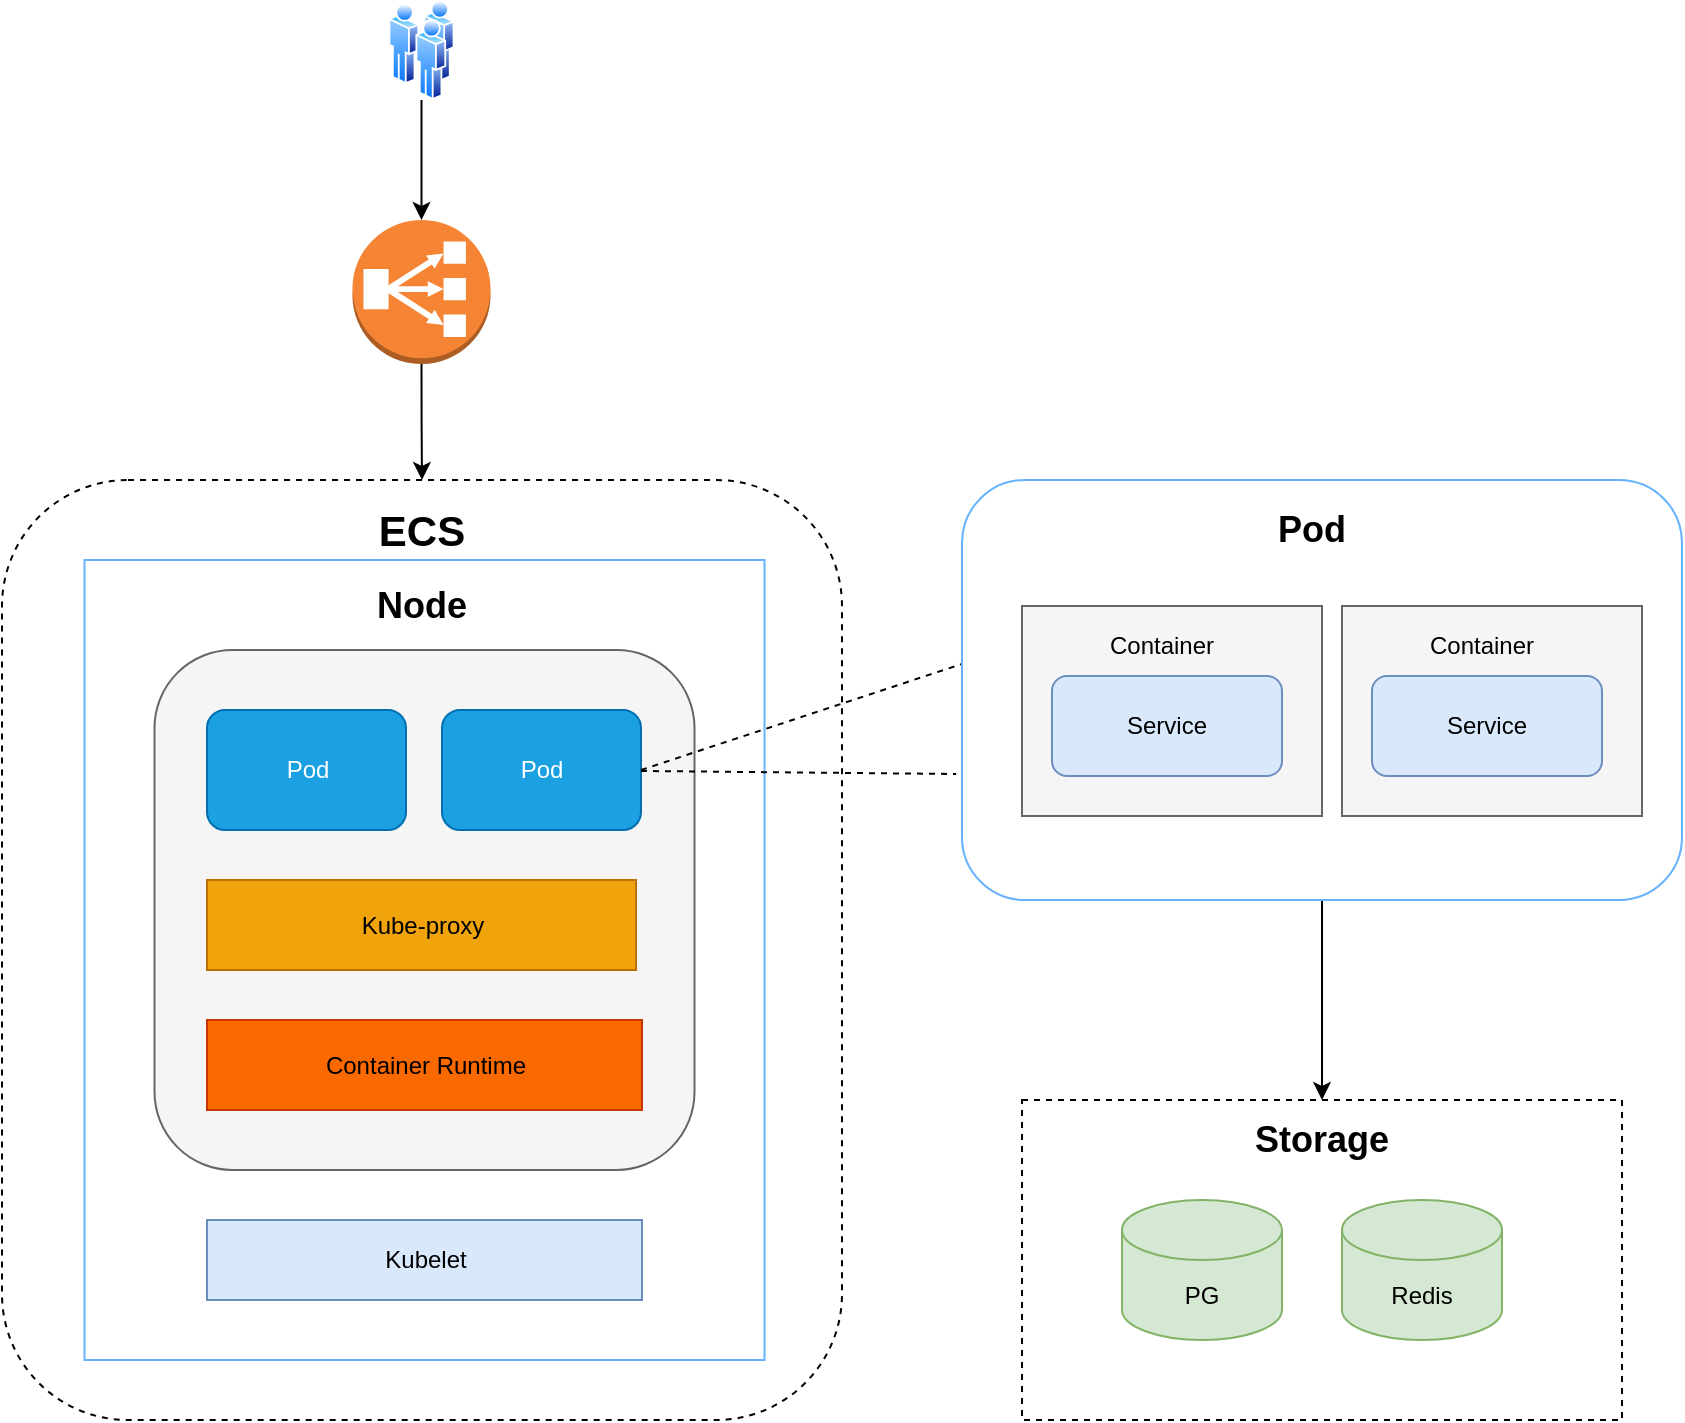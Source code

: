 <mxfile version="20.8.1" type="github">
  <diagram id="5WIHDxnv6xqtbwjojjQo" name="Page-1">
    <mxGraphModel dx="1434" dy="1718" grid="1" gridSize="10" guides="1" tooltips="1" connect="1" arrows="1" fold="1" page="1" pageScale="1" pageWidth="850" pageHeight="1100" math="0" shadow="0">
      <root>
        <mxCell id="0" />
        <mxCell id="1" parent="0" />
        <mxCell id="infSpyxQJ12MtSqTKsKa-49" value="" style="rounded=1;whiteSpace=wrap;html=1;shadow=0;glass=0;dashed=1;" vertex="1" parent="1">
          <mxGeometry x="70" y="390" width="420" height="470" as="geometry" />
        </mxCell>
        <mxCell id="infSpyxQJ12MtSqTKsKa-53" style="edgeStyle=orthogonalEdgeStyle;rounded=0;orthogonalLoop=1;jettySize=auto;html=1;exitX=0.5;exitY=1;exitDx=0;exitDy=0;exitPerimeter=0;fontSize=18;" edge="1" parent="1" source="infSpyxQJ12MtSqTKsKa-4" target="infSpyxQJ12MtSqTKsKa-49">
          <mxGeometry relative="1" as="geometry" />
        </mxCell>
        <mxCell id="infSpyxQJ12MtSqTKsKa-4" value="" style="outlineConnect=0;dashed=0;verticalLabelPosition=bottom;verticalAlign=top;align=center;html=1;shape=mxgraph.aws3.classic_load_balancer;fillColor=#F58534;gradientColor=none;" vertex="1" parent="1">
          <mxGeometry x="245.25" y="260" width="69" height="72" as="geometry" />
        </mxCell>
        <mxCell id="infSpyxQJ12MtSqTKsKa-7" value="" style="rounded=0;whiteSpace=wrap;html=1;glass=0;shadow=0;strokeColor=#66B2FF;" vertex="1" parent="1">
          <mxGeometry x="111.25" y="430" width="340" height="400" as="geometry" />
        </mxCell>
        <mxCell id="infSpyxQJ12MtSqTKsKa-6" style="edgeStyle=orthogonalEdgeStyle;rounded=0;orthogonalLoop=1;jettySize=auto;html=1;startArrow=none;" edge="1" parent="1" source="infSpyxQJ12MtSqTKsKa-11" target="infSpyxQJ12MtSqTKsKa-4">
          <mxGeometry relative="1" as="geometry">
            <mxPoint x="280" y="140" as="sourcePoint" />
          </mxGeometry>
        </mxCell>
        <mxCell id="infSpyxQJ12MtSqTKsKa-8" value="&lt;b&gt;&lt;font style=&quot;font-size: 21px;&quot;&gt;ECS&lt;/font&gt;&lt;/b&gt;" style="text;html=1;strokeColor=none;fillColor=none;align=center;verticalAlign=middle;whiteSpace=wrap;rounded=0;" vertex="1" parent="1">
          <mxGeometry x="250" y="400" width="60" height="30" as="geometry" />
        </mxCell>
        <mxCell id="infSpyxQJ12MtSqTKsKa-12" value="" style="rounded=1;whiteSpace=wrap;html=1;shadow=0;glass=0;fillColor=#f5f5f5;strokeColor=#666666;fontColor=#333333;" vertex="1" parent="1">
          <mxGeometry x="146.25" y="475" width="270" height="260" as="geometry" />
        </mxCell>
        <mxCell id="infSpyxQJ12MtSqTKsKa-13" value="&lt;b&gt;&lt;font style=&quot;font-size: 18px;&quot;&gt;Node&lt;/font&gt;&lt;/b&gt;" style="text;html=1;strokeColor=none;fillColor=none;align=center;verticalAlign=middle;whiteSpace=wrap;rounded=0;shadow=0;glass=0;" vertex="1" parent="1">
          <mxGeometry x="250" y="438" width="60" height="30" as="geometry" />
        </mxCell>
        <mxCell id="infSpyxQJ12MtSqTKsKa-14" value="Kubelet" style="rounded=0;whiteSpace=wrap;html=1;shadow=0;glass=0;fillColor=#dae8fc;strokeColor=#6c8ebf;" vertex="1" parent="1">
          <mxGeometry x="172.5" y="760" width="217.5" height="40" as="geometry" />
        </mxCell>
        <mxCell id="infSpyxQJ12MtSqTKsKa-20" value="Pod" style="rounded=1;whiteSpace=wrap;html=1;shadow=0;glass=0;fillColor=#1ba1e2;fontColor=#ffffff;strokeColor=#006EAF;" vertex="1" parent="1">
          <mxGeometry x="290" y="505" width="99.5" height="60" as="geometry" />
        </mxCell>
        <mxCell id="infSpyxQJ12MtSqTKsKa-26" value="" style="endArrow=none;dashed=1;html=1;rounded=0;exitX=1;exitY=0.5;exitDx=0;exitDy=0;entryX=0;entryY=0.438;entryDx=0;entryDy=0;entryPerimeter=0;" edge="1" parent="1" source="infSpyxQJ12MtSqTKsKa-20" target="infSpyxQJ12MtSqTKsKa-31">
          <mxGeometry width="50" height="50" relative="1" as="geometry">
            <mxPoint x="410" y="545" as="sourcePoint" />
            <mxPoint x="549.75" y="525" as="targetPoint" />
          </mxGeometry>
        </mxCell>
        <mxCell id="infSpyxQJ12MtSqTKsKa-28" value="Kube-proxy" style="rounded=0;whiteSpace=wrap;html=1;shadow=0;glass=0;fillColor=#f0a30a;fontColor=#000000;strokeColor=#BD7000;" vertex="1" parent="1">
          <mxGeometry x="172.5" y="590" width="214.5" height="45" as="geometry" />
        </mxCell>
        <mxCell id="infSpyxQJ12MtSqTKsKa-27" value="Pod" style="rounded=1;whiteSpace=wrap;html=1;shadow=0;glass=0;fillColor=#1ba1e2;fontColor=#ffffff;strokeColor=#006EAF;" vertex="1" parent="1">
          <mxGeometry x="172.5" y="505" width="99.5" height="60" as="geometry" />
        </mxCell>
        <mxCell id="infSpyxQJ12MtSqTKsKa-30" value="Container Runtime" style="rounded=0;whiteSpace=wrap;html=1;shadow=0;glass=0;fillColor=#fa6800;fontColor=#000000;strokeColor=#C73500;" vertex="1" parent="1">
          <mxGeometry x="172.5" y="660" width="217.5" height="45" as="geometry" />
        </mxCell>
        <mxCell id="infSpyxQJ12MtSqTKsKa-43" style="edgeStyle=orthogonalEdgeStyle;rounded=0;orthogonalLoop=1;jettySize=auto;html=1;exitX=0.5;exitY=1;exitDx=0;exitDy=0;entryX=0.5;entryY=0;entryDx=0;entryDy=0;" edge="1" parent="1" source="infSpyxQJ12MtSqTKsKa-31" target="infSpyxQJ12MtSqTKsKa-44">
          <mxGeometry relative="1" as="geometry">
            <mxPoint x="740" y="775" as="targetPoint" />
          </mxGeometry>
        </mxCell>
        <mxCell id="infSpyxQJ12MtSqTKsKa-31" value="" style="rounded=1;whiteSpace=wrap;html=1;shadow=0;glass=0;strokeColor=#66B2FF;" vertex="1" parent="1">
          <mxGeometry x="550" y="390" width="360" height="210" as="geometry" />
        </mxCell>
        <mxCell id="infSpyxQJ12MtSqTKsKa-32" value="&lt;font size=&quot;1&quot; style=&quot;&quot;&gt;&lt;b style=&quot;font-size: 18px;&quot;&gt;Pod&lt;/b&gt;&lt;/font&gt;" style="text;html=1;strokeColor=none;fillColor=none;align=center;verticalAlign=middle;whiteSpace=wrap;rounded=0;shadow=0;glass=0;" vertex="1" parent="1">
          <mxGeometry x="695" y="400" width="60" height="30" as="geometry" />
        </mxCell>
        <mxCell id="infSpyxQJ12MtSqTKsKa-33" value="" style="rounded=0;whiteSpace=wrap;html=1;shadow=0;glass=0;fillColor=#f5f5f5;fontColor=#333333;strokeColor=#666666;" vertex="1" parent="1">
          <mxGeometry x="580" y="453" width="150" height="105" as="geometry" />
        </mxCell>
        <mxCell id="infSpyxQJ12MtSqTKsKa-34" value="Container" style="text;html=1;strokeColor=none;fillColor=none;align=center;verticalAlign=middle;whiteSpace=wrap;rounded=0;shadow=0;glass=0;" vertex="1" parent="1">
          <mxGeometry x="620" y="458" width="60" height="30" as="geometry" />
        </mxCell>
        <mxCell id="infSpyxQJ12MtSqTKsKa-35" value="Service" style="rounded=1;whiteSpace=wrap;html=1;shadow=0;glass=0;fillColor=#dae8fc;strokeColor=#6c8ebf;" vertex="1" parent="1">
          <mxGeometry x="595" y="488" width="115" height="50" as="geometry" />
        </mxCell>
        <mxCell id="infSpyxQJ12MtSqTKsKa-37" value="" style="rounded=0;whiteSpace=wrap;html=1;shadow=0;glass=0;fillColor=#f5f5f5;fontColor=#333333;strokeColor=#666666;" vertex="1" parent="1">
          <mxGeometry x="740" y="453" width="150" height="105" as="geometry" />
        </mxCell>
        <mxCell id="infSpyxQJ12MtSqTKsKa-38" value="Container" style="text;html=1;strokeColor=none;fillColor=none;align=center;verticalAlign=middle;whiteSpace=wrap;rounded=0;shadow=0;glass=0;" vertex="1" parent="1">
          <mxGeometry x="780" y="458" width="60" height="30" as="geometry" />
        </mxCell>
        <mxCell id="infSpyxQJ12MtSqTKsKa-39" value="Service" style="rounded=1;whiteSpace=wrap;html=1;shadow=0;glass=0;fillColor=#dae8fc;strokeColor=#6c8ebf;" vertex="1" parent="1">
          <mxGeometry x="755" y="488" width="115" height="50" as="geometry" />
        </mxCell>
        <mxCell id="infSpyxQJ12MtSqTKsKa-44" value="" style="rounded=0;whiteSpace=wrap;html=1;shadow=0;glass=0;dashed=1;" vertex="1" parent="1">
          <mxGeometry x="580" y="700" width="300" height="160" as="geometry" />
        </mxCell>
        <mxCell id="infSpyxQJ12MtSqTKsKa-45" value="&lt;font style=&quot;font-size: 18px;&quot;&gt;&lt;b&gt;Storage&lt;/b&gt;&lt;/font&gt;" style="text;html=1;strokeColor=none;fillColor=none;align=center;verticalAlign=middle;whiteSpace=wrap;rounded=0;shadow=0;glass=0;dashed=1;" vertex="1" parent="1">
          <mxGeometry x="700" y="705" width="60" height="30" as="geometry" />
        </mxCell>
        <mxCell id="infSpyxQJ12MtSqTKsKa-46" value="PG" style="shape=cylinder3;whiteSpace=wrap;html=1;boundedLbl=1;backgroundOutline=1;size=15;rounded=0;shadow=0;glass=0;fillColor=#d5e8d4;strokeColor=#82b366;" vertex="1" parent="1">
          <mxGeometry x="630" y="750" width="80" height="70" as="geometry" />
        </mxCell>
        <mxCell id="infSpyxQJ12MtSqTKsKa-47" value="Redis" style="shape=cylinder3;whiteSpace=wrap;html=1;boundedLbl=1;backgroundOutline=1;size=15;rounded=0;shadow=0;glass=0;fillColor=#d5e8d4;strokeColor=#82b366;" vertex="1" parent="1">
          <mxGeometry x="740" y="750" width="80" height="70" as="geometry" />
        </mxCell>
        <mxCell id="infSpyxQJ12MtSqTKsKa-52" value="" style="endArrow=none;dashed=1;html=1;rounded=0;fontSize=18;entryX=-0.008;entryY=0.7;entryDx=0;entryDy=0;entryPerimeter=0;" edge="1" parent="1" source="infSpyxQJ12MtSqTKsKa-20" target="infSpyxQJ12MtSqTKsKa-31">
          <mxGeometry width="50" height="50" relative="1" as="geometry">
            <mxPoint x="440" y="660" as="sourcePoint" />
            <mxPoint x="540" y="660" as="targetPoint" />
          </mxGeometry>
        </mxCell>
        <mxCell id="infSpyxQJ12MtSqTKsKa-11" value="" style="aspect=fixed;perimeter=ellipsePerimeter;html=1;align=center;shadow=0;dashed=0;spacingTop=3;image;image=img/lib/active_directory/users.svg;" vertex="1" parent="1">
          <mxGeometry x="263.25" y="150" width="33" height="50" as="geometry" />
        </mxCell>
      </root>
    </mxGraphModel>
  </diagram>
</mxfile>
